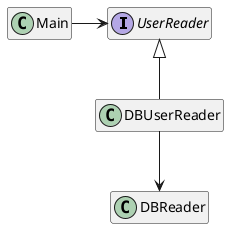 @startuml
'https://plantuml.com/class-diagram

hide empty members

interface UserReader
class Main
class DBReader
class DBUserReader

UserReader <|-- DBUserReader

Main -> UserReader
DBUserReader --> DBReader

@enduml